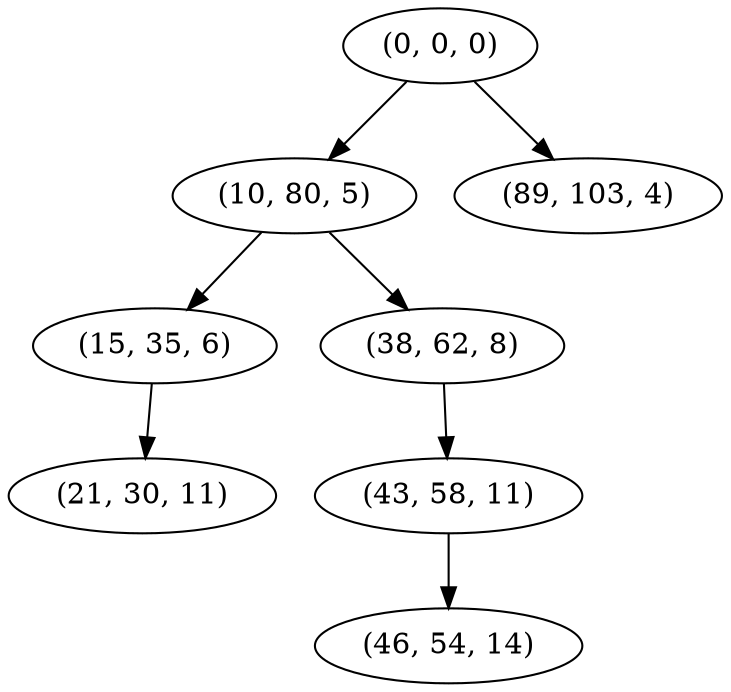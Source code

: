 digraph tree {
    "(0, 0, 0)";
    "(10, 80, 5)";
    "(15, 35, 6)";
    "(21, 30, 11)";
    "(38, 62, 8)";
    "(43, 58, 11)";
    "(46, 54, 14)";
    "(89, 103, 4)";
    "(0, 0, 0)" -> "(10, 80, 5)";
    "(0, 0, 0)" -> "(89, 103, 4)";
    "(10, 80, 5)" -> "(15, 35, 6)";
    "(10, 80, 5)" -> "(38, 62, 8)";
    "(15, 35, 6)" -> "(21, 30, 11)";
    "(38, 62, 8)" -> "(43, 58, 11)";
    "(43, 58, 11)" -> "(46, 54, 14)";
}
